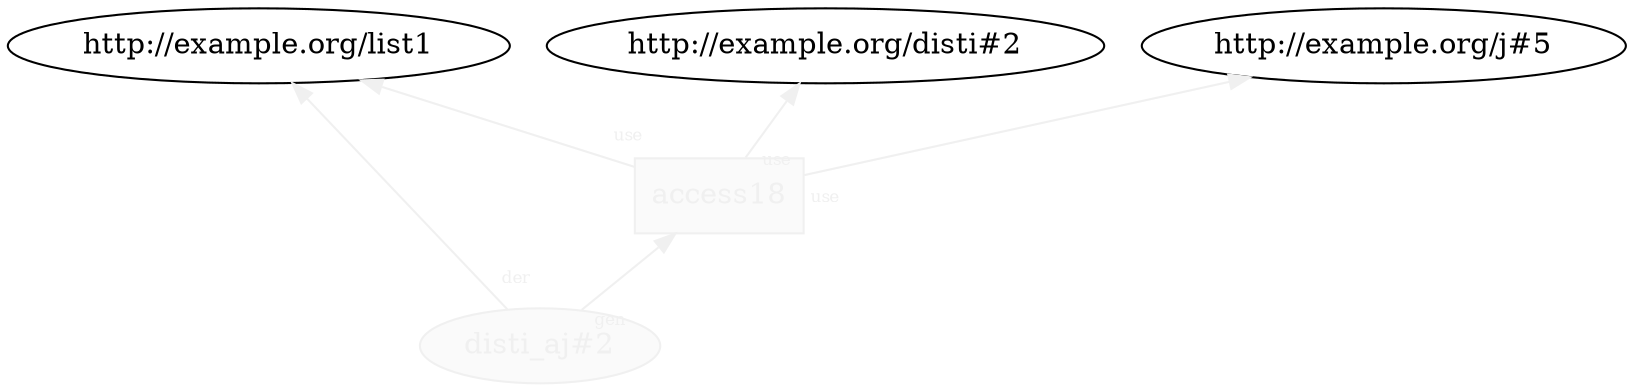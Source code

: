 digraph "PROV" { size="16,12"; rankdir="BT";
"http://example.org/disti_aj#2" [fillcolor="#FAFAFA",color="#F0F0F0",style="filled",fontcolor="#F0F0F0",label="disti_aj#2",URL="http://example.org/disti_aj#2"]
"http://example.org/access18" [fillcolor="#FAFAFA",color="#F0F0F0",shape="polygon",sides="4",style="filled",fontcolor="#F0F0F0",label="access18",URL="http://example.org/access18"]
"http://example.org/disti_aj#2" -> "http://example.org/list1" [labelfontsize="8",labeldistance="1.5",labelangle="60.0",rotation="20",taillabel="der",fontcolor="#F0F0F0",color="#F0F0F0"]
"http://example.org/access18" -> "http://example.org/disti#2" [labelfontsize="8",labeldistance="1.5",labelangle="60.0",rotation="20",taillabel="use",fontcolor="#F0F0F0",color="#F0F0F0"]
"http://example.org/access18" -> "http://example.org/j#5" [labelfontsize="8",labeldistance="1.5",labelangle="60.0",rotation="20",taillabel="use",fontcolor="#F0F0F0",color="#F0F0F0"]
"http://example.org/access18" -> "http://example.org/list1" [labelfontsize="8",labeldistance="1.5",labelangle="60.0",rotation="20",taillabel="use",fontcolor="#F0F0F0",color="#F0F0F0"]
"http://example.org/disti_aj#2" -> "http://example.org/access18" [labelfontsize="8",labeldistance="1.5",labelangle="60.0",rotation="20",taillabel="gen",fontcolor="#F0F0F0",color="#F0F0F0"]
}